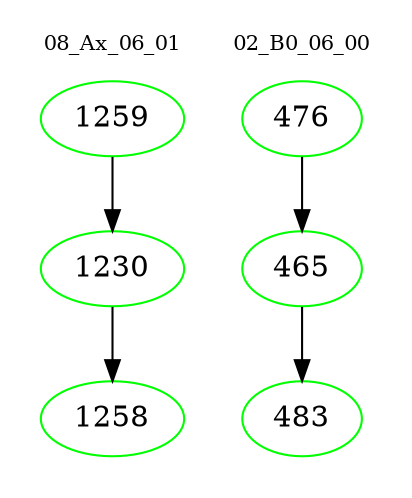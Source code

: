 digraph{
subgraph cluster_0 {
color = white
label = "08_Ax_06_01";
fontsize=10;
T0_1259 [label="1259", color="green"]
T0_1259 -> T0_1230 [color="black"]
T0_1230 [label="1230", color="green"]
T0_1230 -> T0_1258 [color="black"]
T0_1258 [label="1258", color="green"]
}
subgraph cluster_1 {
color = white
label = "02_B0_06_00";
fontsize=10;
T1_476 [label="476", color="green"]
T1_476 -> T1_465 [color="black"]
T1_465 [label="465", color="green"]
T1_465 -> T1_483 [color="black"]
T1_483 [label="483", color="green"]
}
}
